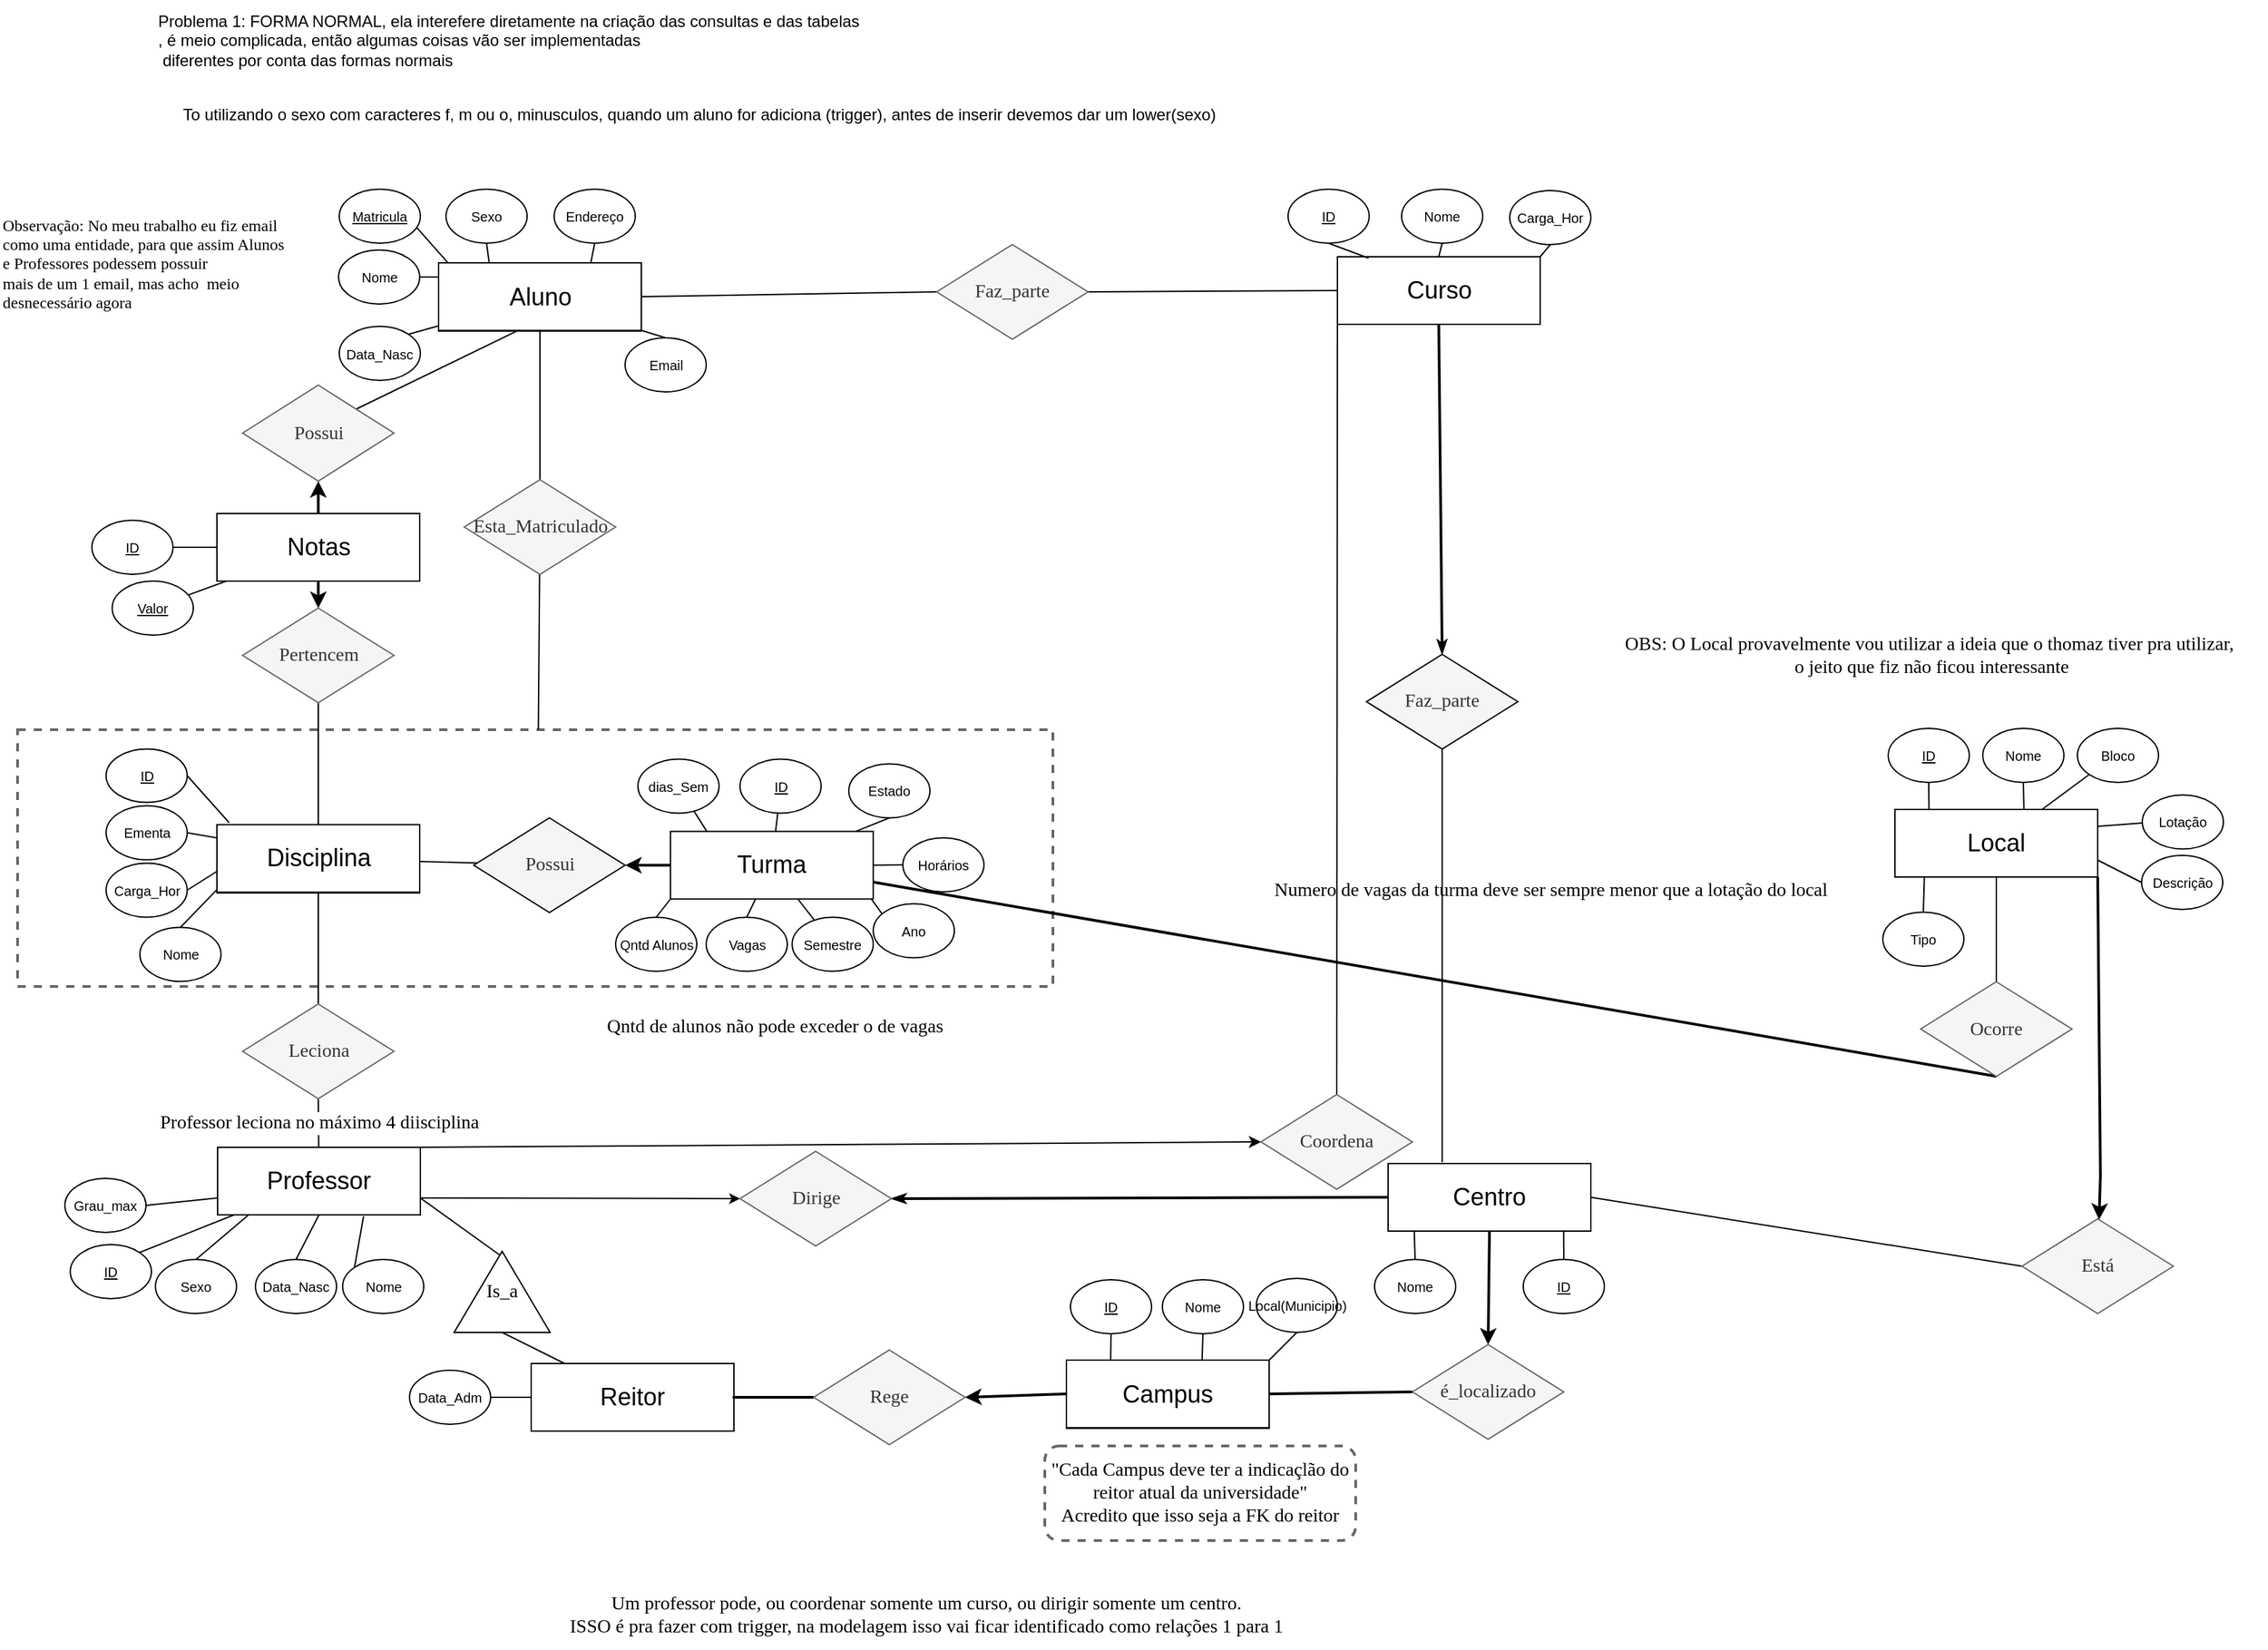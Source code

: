 <mxfile version="20.5.3" type="device"><diagram id="SuegEitDsE8lstr2aGfj" name="Page-1"><mxGraphModel dx="3362" dy="1866" grid="1" gridSize="10" guides="1" tooltips="1" connect="1" arrows="1" fold="1" page="1" pageScale="1" pageWidth="850" pageHeight="1100" math="0" shadow="0"><root><mxCell id="0"/><mxCell id="1" parent="0"/><mxCell id="6w_OX7ekl_xbt4gd-RmK-88" value="" style="rounded=0;whiteSpace=wrap;html=1;fontFamily=Tahoma;fontSize=14;fontColor=default;textOpacity=20;shadow=0;dashed=1;strokeWidth=2;strokeColor=#666666;fillColor=none;" parent="1" vertex="1"><mxGeometry x="-1680" y="420" width="766" height="190" as="geometry"/></mxCell><mxCell id="6w_OX7ekl_xbt4gd-RmK-1" value="&lt;div&gt;&lt;br&gt;&lt;/div&gt;&lt;div&gt;&lt;br&gt;&lt;/div&gt;" style="text;html=1;align=center;verticalAlign=middle;resizable=0;points=[];autosize=1;strokeColor=none;fillColor=none;" parent="1" vertex="1"><mxGeometry x="-475" y="170" width="20" height="40" as="geometry"/></mxCell><mxCell id="6w_OX7ekl_xbt4gd-RmK-2" value="&lt;div style=&quot;font-size: 18px;&quot;&gt;Aluno&lt;/div&gt;" style="rounded=0;whiteSpace=wrap;html=1;" parent="1" vertex="1"><mxGeometry x="-1368.5" y="75" width="150" height="50" as="geometry"/></mxCell><mxCell id="6w_OX7ekl_xbt4gd-RmK-3" style="edgeStyle=none;rounded=0;orthogonalLoop=1;jettySize=auto;html=1;exitX=1;exitY=0.5;exitDx=0;exitDy=0;entryX=0;entryY=0.5;entryDx=0;entryDy=0;fontSize=10;endArrow=none;endFill=0;" parent="1" source="6w_OX7ekl_xbt4gd-RmK-4" edge="1"><mxGeometry relative="1" as="geometry"><mxPoint x="-1368.5" y="85" as="targetPoint"/></mxGeometry></mxCell><mxCell id="6w_OX7ekl_xbt4gd-RmK-4" value="&lt;div style=&quot;font-size: 10px;&quot;&gt;Nome&lt;/div&gt;" style="ellipse;whiteSpace=wrap;html=1;rounded=1;glass=0;sketch=0;strokeColor=default;gradientColor=none;fontSize=10;" parent="1" vertex="1"><mxGeometry x="-1442.5" y="65" width="60" height="40" as="geometry"/></mxCell><mxCell id="6w_OX7ekl_xbt4gd-RmK-5" style="rounded=0;orthogonalLoop=1;jettySize=auto;html=1;exitX=0.945;exitY=0.692;exitDx=0;exitDy=0;entryX=0.046;entryY=-0.011;entryDx=0;entryDy=0;fontSize=10;endArrow=none;endFill=0;entryPerimeter=0;exitPerimeter=0;" parent="1" source="6w_OX7ekl_xbt4gd-RmK-6" target="6w_OX7ekl_xbt4gd-RmK-2" edge="1"><mxGeometry relative="1" as="geometry"><mxPoint x="-1368.5" y="60" as="targetPoint"/></mxGeometry></mxCell><mxCell id="6w_OX7ekl_xbt4gd-RmK-6" value="&lt;div style=&quot;font-size: 10px;&quot;&gt;&lt;u&gt;Matricula&lt;/u&gt;&lt;/div&gt;" style="ellipse;whiteSpace=wrap;html=1;rounded=1;glass=0;sketch=0;strokeColor=default;gradientColor=none;fontSize=10;" parent="1" vertex="1"><mxGeometry x="-1442" y="20" width="60" height="40" as="geometry"/></mxCell><mxCell id="6w_OX7ekl_xbt4gd-RmK-7" style="edgeStyle=none;rounded=0;orthogonalLoop=1;jettySize=auto;html=1;exitX=0.5;exitY=1;exitDx=0;exitDy=0;entryX=0.25;entryY=0;entryDx=0;entryDy=0;fontSize=10;endArrow=none;endFill=0;" parent="1" source="6w_OX7ekl_xbt4gd-RmK-8" target="6w_OX7ekl_xbt4gd-RmK-2" edge="1"><mxGeometry relative="1" as="geometry"/></mxCell><mxCell id="6w_OX7ekl_xbt4gd-RmK-8" value="&lt;div style=&quot;font-size: 10px;&quot;&gt;Sexo&lt;/div&gt;" style="ellipse;whiteSpace=wrap;html=1;rounded=1;glass=0;sketch=0;strokeColor=default;gradientColor=none;fontSize=10;" parent="1" vertex="1"><mxGeometry x="-1363" y="20" width="60" height="40" as="geometry"/></mxCell><mxCell id="6w_OX7ekl_xbt4gd-RmK-9" style="rounded=0;orthogonalLoop=1;jettySize=auto;html=1;exitX=0.5;exitY=1;exitDx=0;exitDy=0;entryX=0.75;entryY=0;entryDx=0;entryDy=0;fontSize=10;endArrow=none;endFill=0;" parent="1" source="6w_OX7ekl_xbt4gd-RmK-10" target="6w_OX7ekl_xbt4gd-RmK-2" edge="1"><mxGeometry relative="1" as="geometry"/></mxCell><mxCell id="6w_OX7ekl_xbt4gd-RmK-10" value="Endereço" style="ellipse;whiteSpace=wrap;html=1;rounded=1;glass=0;sketch=0;strokeColor=default;gradientColor=none;fontSize=10;" parent="1" vertex="1"><mxGeometry x="-1283" y="20" width="60" height="40" as="geometry"/></mxCell><mxCell id="6w_OX7ekl_xbt4gd-RmK-11" style="edgeStyle=none;rounded=0;orthogonalLoop=1;jettySize=auto;html=1;exitX=0.5;exitY=0;exitDx=0;exitDy=0;fontSize=10;endArrow=none;endFill=0;" parent="1" source="6w_OX7ekl_xbt4gd-RmK-8" target="6w_OX7ekl_xbt4gd-RmK-8" edge="1"><mxGeometry relative="1" as="geometry"/></mxCell><mxCell id="6w_OX7ekl_xbt4gd-RmK-12" style="edgeStyle=none;rounded=0;orthogonalLoop=1;jettySize=auto;html=1;exitX=1;exitY=0;exitDx=0;exitDy=0;strokeWidth=1;fontFamily=Tahoma;fontSize=14;startArrow=none;startFill=0;endArrow=none;endFill=0;startSize=5;" parent="1" source="6w_OX7ekl_xbt4gd-RmK-13" target="6w_OX7ekl_xbt4gd-RmK-2" edge="1"><mxGeometry relative="1" as="geometry"><mxPoint x="-1370.5" y="120.5" as="targetPoint"/></mxGeometry></mxCell><mxCell id="6w_OX7ekl_xbt4gd-RmK-13" value="&lt;font style=&quot;font-size: 10px;&quot;&gt;Data_Nasc&lt;/font&gt;" style="ellipse;whiteSpace=wrap;html=1;rounded=1;glass=0;sketch=0;strokeColor=default;gradientColor=none;" parent="1" vertex="1"><mxGeometry x="-1442" y="121.5" width="60" height="40" as="geometry"/></mxCell><mxCell id="6w_OX7ekl_xbt4gd-RmK-49" style="edgeStyle=none;shape=connector;rounded=0;orthogonalLoop=1;jettySize=auto;html=1;exitX=0.5;exitY=1;exitDx=0;exitDy=0;labelBackgroundColor=default;strokeColor=default;strokeWidth=1;fontFamily=Tahoma;fontSize=14;fontColor=default;startArrow=none;startFill=0;endArrow=none;endFill=0;startSize=5;" parent="1" source="6w_OX7ekl_xbt4gd-RmK-14" target="6w_OX7ekl_xbt4gd-RmK-48" edge="1"><mxGeometry relative="1" as="geometry"/></mxCell><mxCell id="6w_OX7ekl_xbt4gd-RmK-51" style="edgeStyle=none;shape=connector;rounded=0;orthogonalLoop=1;jettySize=auto;html=1;exitX=1;exitY=0.5;exitDx=0;exitDy=0;entryX=0;entryY=0.5;entryDx=0;entryDy=0;labelBackgroundColor=default;strokeColor=default;strokeWidth=1;fontFamily=Tahoma;fontSize=14;fontColor=default;startArrow=none;startFill=0;endArrow=none;endFill=0;startSize=5;" parent="1" source="6w_OX7ekl_xbt4gd-RmK-14" target="6w_OX7ekl_xbt4gd-RmK-47" edge="1"><mxGeometry relative="1" as="geometry"/></mxCell><mxCell id="6w_OX7ekl_xbt4gd-RmK-14" value="&lt;div style=&quot;font-size: 18px;&quot;&gt;Aluno&lt;/div&gt;" style="rounded=0;whiteSpace=wrap;html=1;" parent="1" vertex="1"><mxGeometry x="-1368.5" y="74.5" width="150" height="50" as="geometry"/></mxCell><mxCell id="6w_OX7ekl_xbt4gd-RmK-18" style="edgeStyle=none;shape=connector;rounded=0;orthogonalLoop=1;jettySize=auto;html=1;exitX=0.5;exitY=0;exitDx=0;exitDy=0;entryX=1;entryY=1;entryDx=0;entryDy=0;labelBackgroundColor=default;strokeColor=default;strokeWidth=1;fontFamily=Tahoma;fontSize=14;fontColor=default;startArrow=none;startFill=0;endArrow=none;endFill=0;startSize=5;" parent="1" source="6w_OX7ekl_xbt4gd-RmK-16" target="6w_OX7ekl_xbt4gd-RmK-14" edge="1"><mxGeometry relative="1" as="geometry"/></mxCell><mxCell id="6w_OX7ekl_xbt4gd-RmK-16" value="&lt;div style=&quot;font-size: 10px;&quot;&gt;Email&lt;/div&gt;" style="ellipse;whiteSpace=wrap;html=1;rounded=1;glass=0;sketch=0;strokeColor=default;gradientColor=none;fontSize=10;" parent="1" vertex="1"><mxGeometry x="-1230.5" y="130" width="60" height="40" as="geometry"/></mxCell><mxCell id="6w_OX7ekl_xbt4gd-RmK-19" value="&lt;div style=&quot;font-size: 12px;&quot;&gt;Observação: No meu trabalho eu fiz email &lt;br style=&quot;font-size: 12px;&quot;&gt;&lt;/div&gt;&lt;div style=&quot;font-size: 12px;&quot;&gt;como uma entidade, para que assim Alunos&lt;/div&gt;&lt;div style=&quot;font-size: 12px;&quot;&gt;e Professores podessem possuir &lt;br style=&quot;font-size: 12px;&quot;&gt;&lt;/div&gt;&lt;div style=&quot;font-size: 12px;&quot;&gt;mais de um 1 email, mas acho&amp;nbsp; meio &lt;br style=&quot;font-size: 12px;&quot;&gt;&lt;/div&gt;&lt;div style=&quot;font-size: 12px;&quot;&gt;desnecessário agora&lt;/div&gt;" style="text;html=1;align=left;verticalAlign=middle;resizable=0;points=[];autosize=1;strokeColor=none;fillColor=none;fontSize=12;fontFamily=Tahoma;fontColor=default;" parent="1" vertex="1"><mxGeometry x="-1693" y="30" width="260" height="90" as="geometry"/></mxCell><mxCell id="6w_OX7ekl_xbt4gd-RmK-31" style="edgeStyle=none;rounded=0;orthogonalLoop=1;jettySize=auto;html=1;exitX=0.75;exitY=0;exitDx=0;exitDy=0;entryX=0.5;entryY=1;entryDx=0;entryDy=0;strokeWidth=1;fontFamily=Tahoma;fontSize=14;startArrow=none;startFill=0;endArrow=none;endFill=0;startSize=5;" parent="1" source="6w_OX7ekl_xbt4gd-RmK-32" target="6w_OX7ekl_xbt4gd-RmK-37" edge="1"><mxGeometry relative="1" as="geometry"/></mxCell><mxCell id="6w_OX7ekl_xbt4gd-RmK-32" value="&lt;div style=&quot;font-size: 18px;&quot;&gt;Turma&lt;/div&gt;" style="rounded=0;whiteSpace=wrap;html=1;" parent="1" vertex="1"><mxGeometry x="-1196.92" y="495.25" width="150" height="50" as="geometry"/></mxCell><mxCell id="6w_OX7ekl_xbt4gd-RmK-91" value="" style="edgeStyle=none;shape=connector;rounded=0;orthogonalLoop=1;jettySize=auto;html=1;labelBackgroundColor=default;strokeColor=default;strokeWidth=1;fontFamily=Tahoma;fontSize=14;fontColor=default;startArrow=none;startFill=0;endArrow=none;endFill=0;startSize=5;" parent="1" source="6w_OX7ekl_xbt4gd-RmK-34" target="6w_OX7ekl_xbt4gd-RmK-32" edge="1"><mxGeometry relative="1" as="geometry"/></mxCell><mxCell id="6w_OX7ekl_xbt4gd-RmK-34" value="&lt;u&gt;ID&lt;/u&gt;" style="ellipse;whiteSpace=wrap;html=1;rounded=1;glass=0;sketch=0;strokeColor=default;gradientColor=none;fontSize=10;" parent="1" vertex="1"><mxGeometry x="-1145.5" y="441.75" width="60" height="40" as="geometry"/></mxCell><mxCell id="6w_OX7ekl_xbt4gd-RmK-93" value="" style="edgeStyle=none;shape=connector;rounded=0;orthogonalLoop=1;jettySize=auto;html=1;labelBackgroundColor=default;strokeColor=default;strokeWidth=1;fontFamily=Tahoma;fontSize=14;fontColor=default;startArrow=none;startFill=0;endArrow=none;endFill=0;startSize=5;" parent="1" source="6w_OX7ekl_xbt4gd-RmK-36" target="6w_OX7ekl_xbt4gd-RmK-32" edge="1"><mxGeometry relative="1" as="geometry"/></mxCell><mxCell id="6w_OX7ekl_xbt4gd-RmK-36" value="Semestre" style="ellipse;whiteSpace=wrap;html=1;rounded=1;glass=0;sketch=0;strokeColor=default;gradientColor=none;fontSize=10;" parent="1" vertex="1"><mxGeometry x="-1106.92" y="558.75" width="60" height="40" as="geometry"/></mxCell><mxCell id="6w_OX7ekl_xbt4gd-RmK-37" value="Ano" style="ellipse;whiteSpace=wrap;html=1;rounded=1;glass=0;sketch=0;strokeColor=default;gradientColor=none;fontSize=10;" parent="1" vertex="1"><mxGeometry x="-1046.92" y="548.75" width="60" height="40" as="geometry"/></mxCell><mxCell id="6w_OX7ekl_xbt4gd-RmK-38" style="edgeStyle=none;rounded=0;orthogonalLoop=1;jettySize=auto;html=1;exitX=0.5;exitY=1;exitDx=0;exitDy=0;strokeWidth=1;fontFamily=Tahoma;fontSize=14;startArrow=none;startFill=0;endArrow=none;endFill=0;startSize=5;" parent="1" source="6w_OX7ekl_xbt4gd-RmK-39" target="6w_OX7ekl_xbt4gd-RmK-32" edge="1"><mxGeometry relative="1" as="geometry"/></mxCell><mxCell id="6w_OX7ekl_xbt4gd-RmK-39" value="Estado" style="ellipse;whiteSpace=wrap;html=1;rounded=1;glass=0;sketch=0;strokeColor=default;gradientColor=none;fontSize=10;" parent="1" vertex="1"><mxGeometry x="-1065" y="445.25" width="60" height="40" as="geometry"/></mxCell><mxCell id="6w_OX7ekl_xbt4gd-RmK-57" style="edgeStyle=none;shape=connector;rounded=0;orthogonalLoop=1;jettySize=auto;html=1;exitX=0;exitY=0.5;exitDx=0;exitDy=0;entryX=1;entryY=0.5;entryDx=0;entryDy=0;labelBackgroundColor=default;strokeColor=default;strokeWidth=1;fontFamily=Tahoma;fontSize=14;fontColor=default;startArrow=none;startFill=0;endArrow=none;endFill=0;startSize=5;" parent="1" source="6w_OX7ekl_xbt4gd-RmK-41" target="6w_OX7ekl_xbt4gd-RmK-32" edge="1"><mxGeometry relative="1" as="geometry"/></mxCell><mxCell id="6w_OX7ekl_xbt4gd-RmK-41" value="Horários" style="ellipse;whiteSpace=wrap;html=1;rounded=1;glass=0;sketch=0;strokeColor=default;gradientColor=none;fontSize=10;" parent="1" vertex="1"><mxGeometry x="-1025" y="500" width="60" height="40" as="geometry"/></mxCell><mxCell id="6w_OX7ekl_xbt4gd-RmK-95" value="" style="edgeStyle=none;shape=connector;rounded=0;orthogonalLoop=1;jettySize=auto;html=1;labelBackgroundColor=default;strokeColor=default;strokeWidth=1;fontFamily=Tahoma;fontSize=14;fontColor=default;startArrow=none;startFill=0;endArrow=none;endFill=0;startSize=5;entryX=0.179;entryY=-0.001;entryDx=0;entryDy=0;entryPerimeter=0;" parent="1" source="6w_OX7ekl_xbt4gd-RmK-44" target="6w_OX7ekl_xbt4gd-RmK-32" edge="1"><mxGeometry relative="1" as="geometry"/></mxCell><mxCell id="6w_OX7ekl_xbt4gd-RmK-44" value="dias_Sem" style="ellipse;whiteSpace=wrap;html=1;rounded=1;glass=0;sketch=0;strokeColor=default;gradientColor=none;fontSize=10;" parent="1" vertex="1"><mxGeometry x="-1221" y="441.75" width="60" height="40" as="geometry"/></mxCell><mxCell id="6w_OX7ekl_xbt4gd-RmK-46" style="edgeStyle=none;rounded=0;orthogonalLoop=1;jettySize=auto;html=1;entryX=0;entryY=0.5;entryDx=0;entryDy=0;strokeWidth=2;startArrow=blockThin;startFill=1;endArrow=none;endFill=0;" parent="1" edge="1"><mxGeometry relative="1" as="geometry"><mxPoint x="-978.92" y="595.75" as="sourcePoint"/><mxPoint x="-978.92" y="595.75" as="targetPoint"/></mxGeometry></mxCell><mxCell id="6w_OX7ekl_xbt4gd-RmK-65" style="edgeStyle=none;shape=connector;rounded=0;orthogonalLoop=1;jettySize=auto;html=1;exitX=1;exitY=0.5;exitDx=0;exitDy=0;entryX=0;entryY=0.5;entryDx=0;entryDy=0;labelBackgroundColor=default;strokeColor=default;strokeWidth=1;fontFamily=Tahoma;fontSize=14;fontColor=default;startArrow=none;startFill=0;endArrow=none;endFill=0;startSize=5;" parent="1" source="6w_OX7ekl_xbt4gd-RmK-47" target="6w_OX7ekl_xbt4gd-RmK-58" edge="1"><mxGeometry relative="1" as="geometry"/></mxCell><mxCell id="6w_OX7ekl_xbt4gd-RmK-47" value="&lt;font face=&quot;Tahoma&quot;&gt;&lt;span style=&quot;font-size: 14px;&quot;&gt;Faz_parte&lt;br&gt;&lt;/span&gt;&lt;/font&gt;" style="rhombus;whiteSpace=wrap;html=1;rounded=0;glass=0;sketch=0;strokeColor=#666666;fontSize=10;fillColor=#f5f5f5;fontColor=#333333;" parent="1" vertex="1"><mxGeometry x="-1000" y="61" width="112" height="70" as="geometry"/></mxCell><mxCell id="6w_OX7ekl_xbt4gd-RmK-89" value="" style="edgeStyle=none;shape=connector;rounded=0;orthogonalLoop=1;jettySize=auto;html=1;labelBackgroundColor=default;strokeColor=default;strokeWidth=1;fontFamily=Tahoma;fontSize=14;fontColor=default;startArrow=none;startFill=0;endArrow=none;endFill=0;startSize=5;entryX=0.503;entryY=0;entryDx=0;entryDy=0;entryPerimeter=0;" parent="1" source="6w_OX7ekl_xbt4gd-RmK-48" target="6w_OX7ekl_xbt4gd-RmK-88" edge="1"><mxGeometry relative="1" as="geometry"><mxPoint x="-1293" y="420" as="targetPoint"/></mxGeometry></mxCell><mxCell id="6w_OX7ekl_xbt4gd-RmK-48" value="&lt;font face=&quot;Tahoma&quot;&gt;&lt;span style=&quot;font-size: 14px;&quot;&gt;Esta_Matriculado&lt;/span&gt;&lt;/font&gt;" style="rhombus;whiteSpace=wrap;html=1;rounded=0;glass=0;sketch=0;strokeColor=#666666;fontSize=10;fillColor=#f5f5f5;fontColor=#333333;" parent="1" vertex="1"><mxGeometry x="-1349.5" y="235" width="112" height="70" as="geometry"/></mxCell><mxCell id="6w_OX7ekl_xbt4gd-RmK-58" value="&lt;div style=&quot;font-size: 18px;&quot;&gt;Curso&lt;/div&gt;" style="rounded=0;whiteSpace=wrap;html=1;" parent="1" vertex="1"><mxGeometry x="-703.5" y="70" width="150" height="50" as="geometry"/></mxCell><mxCell id="6w_OX7ekl_xbt4gd-RmK-59" style="edgeStyle=none;rounded=0;orthogonalLoop=1;jettySize=auto;html=1;exitX=0.5;exitY=1;exitDx=0;exitDy=0;fontFamily=Tahoma;fontSize=14;endArrow=none;endFill=0;startSize=5;" parent="1" source="6w_OX7ekl_xbt4gd-RmK-60" edge="1"><mxGeometry relative="1" as="geometry"><mxPoint x="-680.5" y="71" as="targetPoint"/></mxGeometry></mxCell><mxCell id="6w_OX7ekl_xbt4gd-RmK-60" value="&lt;u&gt;ID&lt;/u&gt;" style="ellipse;whiteSpace=wrap;html=1;rounded=1;glass=0;sketch=0;strokeColor=default;gradientColor=none;fontSize=10;" parent="1" vertex="1"><mxGeometry x="-740" y="20" width="60" height="40" as="geometry"/></mxCell><mxCell id="6w_OX7ekl_xbt4gd-RmK-61" style="edgeStyle=none;rounded=0;orthogonalLoop=1;jettySize=auto;html=1;exitX=0.5;exitY=1;exitDx=0;exitDy=0;fontFamily=Tahoma;fontSize=14;endArrow=none;endFill=0;startSize=5;entryX=0.5;entryY=0;entryDx=0;entryDy=0;" parent="1" source="6w_OX7ekl_xbt4gd-RmK-62" target="6w_OX7ekl_xbt4gd-RmK-58" edge="1"><mxGeometry relative="1" as="geometry"><mxPoint x="-615.5" y="69" as="targetPoint"/></mxGeometry></mxCell><mxCell id="6w_OX7ekl_xbt4gd-RmK-62" value="Nome" style="ellipse;whiteSpace=wrap;html=1;rounded=1;glass=0;sketch=0;strokeColor=default;gradientColor=none;fontSize=10;" parent="1" vertex="1"><mxGeometry x="-656" y="20" width="60" height="40" as="geometry"/></mxCell><mxCell id="6w_OX7ekl_xbt4gd-RmK-63" style="edgeStyle=none;rounded=0;orthogonalLoop=1;jettySize=auto;html=1;exitX=0.5;exitY=1;exitDx=0;exitDy=0;entryX=1;entryY=0;entryDx=0;entryDy=0;fontFamily=Tahoma;fontSize=14;endArrow=none;endFill=0;startSize=5;" parent="1" source="6w_OX7ekl_xbt4gd-RmK-64" target="6w_OX7ekl_xbt4gd-RmK-58" edge="1"><mxGeometry relative="1" as="geometry"/></mxCell><mxCell id="6w_OX7ekl_xbt4gd-RmK-64" value="Carga_Hor" style="ellipse;whiteSpace=wrap;html=1;rounded=1;glass=0;sketch=0;strokeColor=default;gradientColor=none;fontSize=10;" parent="1" vertex="1"><mxGeometry x="-576" y="21" width="60" height="40" as="geometry"/></mxCell><mxCell id="6w_OX7ekl_xbt4gd-RmK-77" value="&lt;div style=&quot;font-size: 18px;&quot;&gt;Disciplina&lt;/div&gt;" style="rounded=0;whiteSpace=wrap;html=1;" parent="1" vertex="1"><mxGeometry x="-1532.5" y="490.75" width="150" height="50" as="geometry"/></mxCell><mxCell id="6w_OX7ekl_xbt4gd-RmK-78" style="edgeStyle=none;rounded=0;orthogonalLoop=1;jettySize=auto;html=1;exitX=1;exitY=0.5;exitDx=0;exitDy=0;strokeWidth=1;fontFamily=Tahoma;fontSize=14;startArrow=none;startFill=0;endArrow=none;endFill=0;startSize=5;" parent="1" source="6w_OX7ekl_xbt4gd-RmK-79" edge="1"><mxGeometry relative="1" as="geometry"><mxPoint x="-1523.5" y="488.75" as="targetPoint"/></mxGeometry></mxCell><mxCell id="6w_OX7ekl_xbt4gd-RmK-79" value="&lt;u&gt;ID&lt;/u&gt;" style="ellipse;whiteSpace=wrap;html=1;rounded=1;glass=0;sketch=0;strokeColor=default;gradientColor=none;fontSize=10;" parent="1" vertex="1"><mxGeometry x="-1614.5" y="434.25" width="60" height="39.5" as="geometry"/></mxCell><mxCell id="6w_OX7ekl_xbt4gd-RmK-80" style="edgeStyle=none;rounded=0;orthogonalLoop=1;jettySize=auto;html=1;exitX=0.5;exitY=0;exitDx=0;exitDy=0;entryX=0.122;entryY=1.004;entryDx=0;entryDy=0;entryPerimeter=0;strokeWidth=1;fontFamily=Tahoma;fontSize=14;startArrow=none;startFill=0;endArrow=none;endFill=0;startSize=5;" parent="1" source="6w_OX7ekl_xbt4gd-RmK-81" edge="1"><mxGeometry relative="1" as="geometry"><mxPoint x="-1514.2" y="519.45" as="targetPoint"/></mxGeometry></mxCell><mxCell id="6w_OX7ekl_xbt4gd-RmK-81" value="&lt;div&gt;Nome&lt;/div&gt;" style="ellipse;whiteSpace=wrap;html=1;rounded=1;glass=0;sketch=0;strokeColor=default;gradientColor=none;fontSize=10;" parent="1" vertex="1"><mxGeometry x="-1589.5" y="566.25" width="60" height="40" as="geometry"/></mxCell><mxCell id="6w_OX7ekl_xbt4gd-RmK-82" style="edgeStyle=none;rounded=0;orthogonalLoop=1;jettySize=auto;html=1;exitX=1;exitY=0.5;exitDx=0;exitDy=0;entryX=0;entryY=0.5;entryDx=0;entryDy=0;strokeWidth=1;fontFamily=Tahoma;fontSize=14;startArrow=none;startFill=0;endArrow=none;endFill=0;startSize=5;" parent="1" source="6w_OX7ekl_xbt4gd-RmK-83" edge="1"><mxGeometry relative="1" as="geometry"><mxPoint x="-1532.5" y="494.25" as="targetPoint"/><Array as="points"><mxPoint x="-1528.5" y="500.75"/></Array></mxGeometry></mxCell><mxCell id="6w_OX7ekl_xbt4gd-RmK-83" value="&lt;div&gt;Ementa&lt;br&gt;&lt;/div&gt;" style="ellipse;whiteSpace=wrap;html=1;rounded=1;glass=0;sketch=0;strokeColor=default;gradientColor=none;fontSize=10;" parent="1" vertex="1"><mxGeometry x="-1614.5" y="476.25" width="60" height="40" as="geometry"/></mxCell><mxCell id="6w_OX7ekl_xbt4gd-RmK-84" style="edgeStyle=none;rounded=0;orthogonalLoop=1;jettySize=auto;html=1;exitX=1;exitY=0.5;exitDx=0;exitDy=0;strokeWidth=1;fontFamily=Tahoma;fontSize=14;startArrow=none;startFill=0;endArrow=none;endFill=0;startSize=5;" parent="1" source="6w_OX7ekl_xbt4gd-RmK-85" edge="1"><mxGeometry relative="1" as="geometry"><mxPoint x="-1524.5" y="519.75" as="targetPoint"/></mxGeometry></mxCell><mxCell id="6w_OX7ekl_xbt4gd-RmK-85" value="Carga_Hor" style="ellipse;whiteSpace=wrap;html=1;rounded=1;glass=0;sketch=0;strokeColor=default;gradientColor=none;fontSize=10;" parent="1" vertex="1"><mxGeometry x="-1614.5" y="518.75" width="60" height="40" as="geometry"/></mxCell><mxCell id="6w_OX7ekl_xbt4gd-RmK-104" style="edgeStyle=none;shape=connector;rounded=0;orthogonalLoop=1;jettySize=auto;html=1;entryX=0.5;entryY=1;entryDx=0;entryDy=0;labelBackgroundColor=default;strokeColor=default;strokeWidth=2;fontFamily=Tahoma;fontSize=14;fontColor=default;startArrow=classic;startFill=1;endArrow=none;endFill=0;exitX=0.5;exitY=0;exitDx=0;exitDy=0;" parent="1" source="6w_OX7ekl_xbt4gd-RmK-109" target="6w_OX7ekl_xbt4gd-RmK-103" edge="1"><mxGeometry relative="1" as="geometry"><mxPoint x="-1457" y="319" as="sourcePoint"/></mxGeometry></mxCell><mxCell id="6w_OX7ekl_xbt4gd-RmK-87" value="&lt;div style=&quot;font-size: 18px;&quot;&gt;Disciplina&lt;/div&gt;" style="rounded=0;whiteSpace=wrap;html=1;" parent="1" vertex="1"><mxGeometry x="-1532.5" y="490.25" width="150" height="50" as="geometry"/></mxCell><mxCell id="6w_OX7ekl_xbt4gd-RmK-97" value="" style="edgeStyle=none;shape=connector;rounded=0;orthogonalLoop=1;jettySize=auto;html=1;labelBackgroundColor=default;strokeColor=default;strokeWidth=1;fontFamily=Tahoma;fontSize=14;fontColor=default;startArrow=none;startFill=0;endArrow=none;endFill=0;startSize=5;" parent="1" source="6w_OX7ekl_xbt4gd-RmK-90" target="6w_OX7ekl_xbt4gd-RmK-87" edge="1"><mxGeometry relative="1" as="geometry"/></mxCell><mxCell id="6w_OX7ekl_xbt4gd-RmK-99" style="edgeStyle=none;rounded=0;orthogonalLoop=1;jettySize=auto;html=1;entryX=0;entryY=0.5;entryDx=0;entryDy=0;labelBackgroundColor=default;strokeColor=default;strokeWidth=2;fontFamily=Tahoma;fontSize=14;fontColor=default;startArrow=classic;startFill=1;endArrow=none;endFill=0;" parent="1" source="6w_OX7ekl_xbt4gd-RmK-90" target="6w_OX7ekl_xbt4gd-RmK-32" edge="1"><mxGeometry relative="1" as="geometry"/></mxCell><mxCell id="6w_OX7ekl_xbt4gd-RmK-90" value="&lt;div&gt;&lt;font style=&quot;font-size: 14px;&quot; face=&quot;Tahoma&quot;&gt;Possui&lt;/font&gt;&lt;/div&gt;" style="rhombus;whiteSpace=wrap;html=1;rounded=0;glass=0;sketch=0;strokeColor=#000000;fontSize=10;fillColor=#f5f5f5;fontColor=#333333;strokeWidth=1;" parent="1" vertex="1"><mxGeometry x="-1342.5" y="485.25" width="112" height="70" as="geometry"/></mxCell><mxCell id="6w_OX7ekl_xbt4gd-RmK-103" value="&lt;div style=&quot;font-size: 18px;&quot;&gt;Notas&lt;br&gt;&lt;/div&gt;" style="rounded=0;whiteSpace=wrap;html=1;" parent="1" vertex="1"><mxGeometry x="-1532.5" y="260" width="150" height="50" as="geometry"/></mxCell><mxCell id="6w_OX7ekl_xbt4gd-RmK-107" style="edgeStyle=none;shape=connector;rounded=0;orthogonalLoop=1;jettySize=auto;html=1;exitX=0.5;exitY=1;exitDx=0;exitDy=0;entryX=0.5;entryY=0;entryDx=0;entryDy=0;labelBackgroundColor=default;strokeColor=default;strokeWidth=2;fontFamily=Tahoma;fontSize=14;fontColor=default;startArrow=classic;startFill=1;endArrow=none;endFill=0;" parent="1" source="6w_OX7ekl_xbt4gd-RmK-105" target="6w_OX7ekl_xbt4gd-RmK-103" edge="1"><mxGeometry relative="1" as="geometry"/></mxCell><mxCell id="6w_OX7ekl_xbt4gd-RmK-108" style="edgeStyle=none;shape=connector;rounded=0;orthogonalLoop=1;jettySize=auto;html=1;exitX=1;exitY=0;exitDx=0;exitDy=0;entryX=0.398;entryY=0.992;entryDx=0;entryDy=0;entryPerimeter=0;labelBackgroundColor=default;strokeColor=default;strokeWidth=1;fontFamily=Tahoma;fontSize=14;fontColor=default;startArrow=none;startFill=0;endArrow=none;endFill=0;" parent="1" source="6w_OX7ekl_xbt4gd-RmK-105" target="6w_OX7ekl_xbt4gd-RmK-14" edge="1"><mxGeometry relative="1" as="geometry"/></mxCell><mxCell id="6w_OX7ekl_xbt4gd-RmK-105" value="&lt;font face=&quot;Tahoma&quot;&gt;&lt;span style=&quot;font-size: 14px;&quot;&gt;Possui&lt;br&gt;&lt;/span&gt;&lt;/font&gt;" style="rhombus;whiteSpace=wrap;html=1;rounded=0;glass=0;sketch=0;strokeColor=#666666;fontSize=10;fillColor=#f5f5f5;fontColor=#333333;" parent="1" vertex="1"><mxGeometry x="-1513.5" y="165" width="112" height="71" as="geometry"/></mxCell><mxCell id="6w_OX7ekl_xbt4gd-RmK-111" value="" style="edgeStyle=none;shape=connector;rounded=0;orthogonalLoop=1;jettySize=auto;html=1;labelBackgroundColor=default;strokeColor=default;strokeWidth=1;fontFamily=Tahoma;fontSize=14;fontColor=default;startArrow=none;startFill=0;endArrow=none;endFill=0;" parent="1" source="6w_OX7ekl_xbt4gd-RmK-109" target="6w_OX7ekl_xbt4gd-RmK-87" edge="1"><mxGeometry relative="1" as="geometry"/></mxCell><mxCell id="6w_OX7ekl_xbt4gd-RmK-109" value="&lt;font face=&quot;Tahoma&quot;&gt;&lt;span style=&quot;font-size: 14px;&quot;&gt;Pertencem&lt;/span&gt;&lt;/font&gt;" style="rhombus;whiteSpace=wrap;html=1;rounded=0;glass=0;sketch=0;strokeColor=#666666;fontSize=10;fillColor=#f5f5f5;fontColor=#333333;" parent="1" vertex="1"><mxGeometry x="-1513.5" y="330" width="112" height="70" as="geometry"/></mxCell><mxCell id="6w_OX7ekl_xbt4gd-RmK-113" style="edgeStyle=none;shape=connector;rounded=0;orthogonalLoop=1;jettySize=auto;html=1;exitX=1;exitY=0.5;exitDx=0;exitDy=0;entryX=0;entryY=0.5;entryDx=0;entryDy=0;labelBackgroundColor=default;strokeColor=default;strokeWidth=1;fontFamily=Tahoma;fontSize=14;fontColor=default;startArrow=none;startFill=0;endArrow=none;endFill=0;" parent="1" source="6w_OX7ekl_xbt4gd-RmK-112" target="6w_OX7ekl_xbt4gd-RmK-103" edge="1"><mxGeometry relative="1" as="geometry"/></mxCell><mxCell id="6w_OX7ekl_xbt4gd-RmK-112" value="ID" style="ellipse;whiteSpace=wrap;html=1;rounded=1;glass=0;sketch=0;strokeColor=default;gradientColor=none;fontSize=10;fontStyle=4" parent="1" vertex="1"><mxGeometry x="-1625" y="265" width="60" height="40" as="geometry"/></mxCell><mxCell id="6w_OX7ekl_xbt4gd-RmK-116" style="edgeStyle=none;shape=connector;rounded=0;orthogonalLoop=1;jettySize=auto;html=1;labelBackgroundColor=default;strokeColor=default;strokeWidth=1;fontFamily=Tahoma;fontSize=14;fontColor=default;startArrow=none;startFill=0;endArrow=none;endFill=0;" parent="1" source="6w_OX7ekl_xbt4gd-RmK-114" target="6w_OX7ekl_xbt4gd-RmK-103" edge="1"><mxGeometry relative="1" as="geometry"/></mxCell><mxCell id="6w_OX7ekl_xbt4gd-RmK-114" value="&lt;u&gt;Valor&lt;/u&gt;" style="ellipse;whiteSpace=wrap;html=1;rounded=1;glass=0;sketch=0;strokeColor=default;gradientColor=none;fontSize=10;fontStyle=4" parent="1" vertex="1"><mxGeometry x="-1610" y="310" width="60" height="40" as="geometry"/></mxCell><mxCell id="6w_OX7ekl_xbt4gd-RmK-135" style="edgeStyle=none;rounded=0;orthogonalLoop=1;jettySize=auto;html=1;entryX=0;entryY=0;entryDx=0;entryDy=0;strokeWidth=1;fontFamily=Tahoma;fontSize=14;startArrow=none;startFill=0;endArrow=none;endFill=0;startSize=5;" parent="1" target="6w_OX7ekl_xbt4gd-RmK-139" edge="1"><mxGeometry relative="1" as="geometry"><mxPoint x="-1424" y="780" as="sourcePoint"/></mxGeometry></mxCell><mxCell id="6w_OX7ekl_xbt4gd-RmK-136" style="edgeStyle=none;rounded=0;orthogonalLoop=1;jettySize=auto;html=1;exitX=1;exitY=0.75;exitDx=0;exitDy=0;strokeWidth=1;fontFamily=Tahoma;fontSize=14;startArrow=none;startFill=0;endArrow=none;endFill=0;startSize=5;entryX=0.892;entryY=0.549;entryDx=0;entryDy=0;entryPerimeter=0;" parent="1" source="6w_OX7ekl_xbt4gd-RmK-138" target="6w_OX7ekl_xbt4gd-RmK-162" edge="1"><mxGeometry relative="1" as="geometry"><mxPoint x="-1232" y="786.5" as="targetPoint"/></mxGeometry></mxCell><mxCell id="6w_OX7ekl_xbt4gd-RmK-137" style="edgeStyle=none;rounded=0;orthogonalLoop=1;jettySize=auto;html=1;strokeWidth=1;endArrow=classic;endFill=1;entryX=0;entryY=0.5;entryDx=0;entryDy=0;exitX=1;exitY=0;exitDx=0;exitDy=0;" parent="1" source="6w_OX7ekl_xbt4gd-RmK-138" target="6w_OX7ekl_xbt4gd-RmK-169" edge="1"><mxGeometry relative="1" as="geometry"><mxPoint x="-772" y="491" as="targetPoint"/><mxPoint x="-1383" y="775" as="sourcePoint"/></mxGeometry></mxCell><mxCell id="6w_OX7ekl_xbt4gd-RmK-177" value="Professor leciona no máximo 4 diisciplina" style="edgeStyle=none;shape=connector;rounded=0;orthogonalLoop=1;jettySize=auto;html=1;labelBackgroundColor=default;strokeColor=default;strokeWidth=1;fontFamily=Tahoma;fontSize=14;fontColor=default;startArrow=none;startFill=0;endArrow=none;endFill=0;entryX=0.5;entryY=1;entryDx=0;entryDy=0;" parent="1" source="6w_OX7ekl_xbt4gd-RmK-138" target="6w_OX7ekl_xbt4gd-RmK-178" edge="1"><mxGeometry relative="1" as="geometry"/></mxCell><mxCell id="6w_OX7ekl_xbt4gd-RmK-138" value="&lt;div style=&quot;font-size: 18px;&quot;&gt;Professor&lt;/div&gt;" style="rounded=0;whiteSpace=wrap;html=1;" parent="1" vertex="1"><mxGeometry x="-1532" y="729" width="150" height="50" as="geometry"/></mxCell><mxCell id="6w_OX7ekl_xbt4gd-RmK-139" value="&lt;div&gt;Nome&lt;/div&gt;" style="ellipse;whiteSpace=wrap;html=1;rounded=1;glass=0;sketch=0;strokeColor=default;gradientColor=none;fontSize=10;" parent="1" vertex="1"><mxGeometry x="-1439.5" y="812" width="60" height="40" as="geometry"/></mxCell><mxCell id="6w_OX7ekl_xbt4gd-RmK-140" style="edgeStyle=none;rounded=0;orthogonalLoop=1;jettySize=auto;html=1;exitX=1;exitY=0.5;exitDx=0;exitDy=0;entryX=0;entryY=0.75;entryDx=0;entryDy=0;strokeWidth=1;fontFamily=Tahoma;fontSize=14;startArrow=none;startFill=0;endArrow=none;endFill=0;startSize=5;" parent="1" source="6w_OX7ekl_xbt4gd-RmK-141" target="6w_OX7ekl_xbt4gd-RmK-138" edge="1"><mxGeometry relative="1" as="geometry"/></mxCell><mxCell id="6w_OX7ekl_xbt4gd-RmK-141" value="Grau_max" style="ellipse;whiteSpace=wrap;html=1;rounded=1;glass=0;sketch=0;strokeColor=default;gradientColor=none;fontSize=10;" parent="1" vertex="1"><mxGeometry x="-1645" y="752" width="60" height="40" as="geometry"/></mxCell><mxCell id="6w_OX7ekl_xbt4gd-RmK-142" style="edgeStyle=none;rounded=0;orthogonalLoop=1;jettySize=auto;html=1;exitX=0.5;exitY=0;exitDx=0;exitDy=0;entryX=0.153;entryY=1;entryDx=0;entryDy=0;entryPerimeter=0;strokeWidth=1;fontFamily=Tahoma;fontSize=14;endArrow=none;endFill=0;startSize=5;" parent="1" source="6w_OX7ekl_xbt4gd-RmK-143" target="6w_OX7ekl_xbt4gd-RmK-138" edge="1"><mxGeometry relative="1" as="geometry"/></mxCell><mxCell id="6w_OX7ekl_xbt4gd-RmK-143" value="&lt;div style=&quot;font-size: 10px;&quot;&gt;Sexo&lt;/div&gt;" style="ellipse;whiteSpace=wrap;html=1;rounded=1;glass=0;sketch=0;strokeColor=default;gradientColor=none;fontSize=10;" parent="1" vertex="1"><mxGeometry x="-1578" y="812" width="60" height="40" as="geometry"/></mxCell><mxCell id="6w_OX7ekl_xbt4gd-RmK-144" style="edgeStyle=none;rounded=0;orthogonalLoop=1;jettySize=auto;html=1;exitX=0.5;exitY=0;exitDx=0;exitDy=0;entryX=0.5;entryY=1;entryDx=0;entryDy=0;fontFamily=Tahoma;fontSize=14;endArrow=none;endFill=0;startSize=5;" parent="1" source="6w_OX7ekl_xbt4gd-RmK-145" target="6w_OX7ekl_xbt4gd-RmK-138" edge="1"><mxGeometry relative="1" as="geometry"/></mxCell><mxCell id="6w_OX7ekl_xbt4gd-RmK-145" value="&lt;font style=&quot;font-size: 10px;&quot;&gt;Data_Nasc&lt;/font&gt;" style="ellipse;whiteSpace=wrap;html=1;rounded=1;glass=0;sketch=0;strokeColor=default;gradientColor=none;" parent="1" vertex="1"><mxGeometry x="-1504" y="812" width="60" height="40" as="geometry"/></mxCell><mxCell id="6w_OX7ekl_xbt4gd-RmK-207" style="edgeStyle=none;shape=connector;rounded=0;orthogonalLoop=1;jettySize=auto;html=1;exitX=1;exitY=0.5;exitDx=0;exitDy=0;entryX=0;entryY=0.5;entryDx=0;entryDy=0;labelBackgroundColor=default;strokeColor=default;strokeWidth=1;fontFamily=Tahoma;fontSize=14;fontColor=default;startArrow=none;startFill=0;endArrow=none;endFill=0;" parent="1" source="6w_OX7ekl_xbt4gd-RmK-146" target="6w_OX7ekl_xbt4gd-RmK-204" edge="1"><mxGeometry relative="1" as="geometry"/></mxCell><mxCell id="6w_OX7ekl_xbt4gd-RmK-146" value="&lt;div style=&quot;font-size: 18px;&quot;&gt;Centro&lt;br&gt;&lt;/div&gt;" style="rounded=0;whiteSpace=wrap;html=1;" parent="1" vertex="1"><mxGeometry x="-666" y="741" width="150" height="50" as="geometry"/></mxCell><mxCell id="6w_OX7ekl_xbt4gd-RmK-147" style="edgeStyle=none;rounded=0;orthogonalLoop=1;jettySize=auto;html=1;exitX=0.5;exitY=0;exitDx=0;exitDy=0;entryX=0.866;entryY=0.991;entryDx=0;entryDy=0;entryPerimeter=0;strokeWidth=1;startArrow=none;startFill=0;endArrow=none;endFill=0;" parent="1" source="6w_OX7ekl_xbt4gd-RmK-148" target="6w_OX7ekl_xbt4gd-RmK-146" edge="1"><mxGeometry relative="1" as="geometry"/></mxCell><mxCell id="6w_OX7ekl_xbt4gd-RmK-148" value="&lt;u&gt;ID&lt;/u&gt;" style="ellipse;whiteSpace=wrap;html=1;rounded=1;glass=0;sketch=0;strokeColor=default;gradientColor=none;fontSize=10;" parent="1" vertex="1"><mxGeometry x="-566" y="812" width="60" height="40" as="geometry"/></mxCell><mxCell id="6w_OX7ekl_xbt4gd-RmK-149" style="edgeStyle=none;rounded=0;orthogonalLoop=1;jettySize=auto;html=1;exitX=0.5;exitY=0;exitDx=0;exitDy=0;entryX=0.129;entryY=1.006;entryDx=0;entryDy=0;entryPerimeter=0;strokeWidth=1;startArrow=none;startFill=0;endArrow=none;endFill=0;" parent="1" source="6w_OX7ekl_xbt4gd-RmK-150" target="6w_OX7ekl_xbt4gd-RmK-146" edge="1"><mxGeometry relative="1" as="geometry"/></mxCell><mxCell id="6w_OX7ekl_xbt4gd-RmK-150" value="&lt;div&gt;Nome&lt;/div&gt;" style="ellipse;whiteSpace=wrap;html=1;rounded=1;glass=0;sketch=0;strokeColor=default;gradientColor=none;fontSize=10;" parent="1" vertex="1"><mxGeometry x="-676" y="812" width="60" height="40" as="geometry"/></mxCell><mxCell id="6w_OX7ekl_xbt4gd-RmK-151" style="edgeStyle=none;rounded=0;orthogonalLoop=1;jettySize=auto;html=1;exitX=1;exitY=0.5;exitDx=0;exitDy=0;strokeWidth=2;fontFamily=Tahoma;fontSize=14;endArrow=none;endFill=0;startSize=5;entryX=0;entryY=0.5;entryDx=0;entryDy=0;startArrow=classicThin;startFill=1;" parent="1" source="6w_OX7ekl_xbt4gd-RmK-153" target="6w_OX7ekl_xbt4gd-RmK-146" edge="1"><mxGeometry relative="1" as="geometry"><mxPoint x="-1030" y="733.5" as="targetPoint"/></mxGeometry></mxCell><mxCell id="6w_OX7ekl_xbt4gd-RmK-152" style="edgeStyle=none;rounded=0;orthogonalLoop=1;jettySize=auto;html=1;exitX=0;exitY=0.5;exitDx=0;exitDy=0;entryX=1;entryY=0.75;entryDx=0;entryDy=0;strokeWidth=1;fontFamily=Tahoma;fontSize=14;startArrow=classic;startFill=1;endArrow=none;endFill=0;startSize=5;" parent="1" source="6w_OX7ekl_xbt4gd-RmK-153" target="6w_OX7ekl_xbt4gd-RmK-138" edge="1"><mxGeometry relative="1" as="geometry"/></mxCell><mxCell id="6w_OX7ekl_xbt4gd-RmK-153" value="&lt;div&gt;&lt;font style=&quot;font-size: 14px;&quot; face=&quot;Tahoma&quot;&gt;Dirige&lt;/font&gt;&lt;/div&gt;" style="rhombus;whiteSpace=wrap;html=1;rounded=0;glass=0;sketch=0;strokeColor=#666666;fontSize=10;fillColor=#f5f5f5;fontColor=#333333;" parent="1" vertex="1"><mxGeometry x="-1145.5" y="732" width="112" height="70" as="geometry"/></mxCell><mxCell id="6w_OX7ekl_xbt4gd-RmK-154" style="edgeStyle=none;rounded=0;orthogonalLoop=1;jettySize=auto;html=1;exitX=0;exitY=0.5;exitDx=0;exitDy=0;endArrow=classic;endFill=1;entryX=1;entryY=0.5;entryDx=0;entryDy=0;strokeWidth=2;" parent="1" source="6w_OX7ekl_xbt4gd-RmK-171" target="6w_OX7ekl_xbt4gd-RmK-168" edge="1"><mxGeometry relative="1" as="geometry"><mxPoint x="-1152" y="451" as="targetPoint"/></mxGeometry></mxCell><mxCell id="6w_OX7ekl_xbt4gd-RmK-155" value="&lt;div style=&quot;font-size: 18px;&quot;&gt;Campus&lt;/div&gt;" style="rounded=0;whiteSpace=wrap;html=1;" parent="1" vertex="1"><mxGeometry x="-904" y="887" width="150" height="50" as="geometry"/></mxCell><mxCell id="6w_OX7ekl_xbt4gd-RmK-156" style="edgeStyle=none;rounded=0;orthogonalLoop=1;jettySize=auto;html=1;exitX=0.5;exitY=1;exitDx=0;exitDy=0;entryX=0.218;entryY=-0.002;entryDx=0;entryDy=0;entryPerimeter=0;strokeWidth=1;fontFamily=Tahoma;fontSize=14;startArrow=none;startFill=0;endArrow=none;endFill=0;startSize=5;" parent="1" source="6w_OX7ekl_xbt4gd-RmK-157" target="6w_OX7ekl_xbt4gd-RmK-155" edge="1"><mxGeometry relative="1" as="geometry"/></mxCell><mxCell id="6w_OX7ekl_xbt4gd-RmK-157" value="&lt;u&gt;ID&lt;/u&gt;" style="ellipse;whiteSpace=wrap;html=1;rounded=1;glass=0;sketch=0;strokeColor=default;gradientColor=none;fontSize=10;" parent="1" vertex="1"><mxGeometry x="-901" y="827" width="60" height="40" as="geometry"/></mxCell><mxCell id="6w_OX7ekl_xbt4gd-RmK-158" style="edgeStyle=none;rounded=0;orthogonalLoop=1;jettySize=auto;html=1;exitX=0.5;exitY=1;exitDx=0;exitDy=0;entryX=0.669;entryY=0.004;entryDx=0;entryDy=0;entryPerimeter=0;strokeWidth=1;fontFamily=Tahoma;fontSize=14;startArrow=none;startFill=0;endArrow=none;endFill=0;startSize=5;" parent="1" source="6w_OX7ekl_xbt4gd-RmK-159" target="6w_OX7ekl_xbt4gd-RmK-155" edge="1"><mxGeometry relative="1" as="geometry"/></mxCell><mxCell id="6w_OX7ekl_xbt4gd-RmK-159" value="Nome" style="ellipse;whiteSpace=wrap;html=1;rounded=1;glass=0;sketch=0;strokeColor=default;gradientColor=none;fontSize=10;" parent="1" vertex="1"><mxGeometry x="-833" y="827" width="60" height="40" as="geometry"/></mxCell><mxCell id="6w_OX7ekl_xbt4gd-RmK-160" value="&lt;div style=&quot;font-size: 18px;&quot;&gt;Reitor&lt;/div&gt;" style="rounded=0;whiteSpace=wrap;html=1;" parent="1" vertex="1"><mxGeometry x="-1300" y="889" width="150" height="50" as="geometry"/></mxCell><mxCell id="6w_OX7ekl_xbt4gd-RmK-161" style="edgeStyle=none;rounded=0;orthogonalLoop=1;jettySize=auto;html=1;exitX=0;exitY=0.5;exitDx=0;exitDy=0;strokeWidth=1;fontFamily=Tahoma;fontSize=14;startArrow=none;startFill=0;endArrow=none;endFill=0;startSize=5;" parent="1" source="6w_OX7ekl_xbt4gd-RmK-162" target="6w_OX7ekl_xbt4gd-RmK-160" edge="1"><mxGeometry relative="1" as="geometry"/></mxCell><mxCell id="6w_OX7ekl_xbt4gd-RmK-162" value="Is_a" style="triangle;whiteSpace=wrap;html=1;rounded=0;glass=0;sketch=0;strokeColor=default;fontFamily=Tahoma;fontSize=14;gradientColor=none;direction=north;" parent="1" vertex="1"><mxGeometry x="-1357" y="806" width="71" height="60" as="geometry"/></mxCell><mxCell id="6w_OX7ekl_xbt4gd-RmK-163" style="edgeStyle=none;rounded=0;orthogonalLoop=1;jettySize=auto;html=1;exitX=1;exitY=0;exitDx=0;exitDy=0;strokeWidth=1;fontFamily=Tahoma;fontSize=14;startArrow=none;startFill=0;endArrow=none;endFill=0;startSize=5;" parent="1" source="6w_OX7ekl_xbt4gd-RmK-164" target="6w_OX7ekl_xbt4gd-RmK-138" edge="1"><mxGeometry relative="1" as="geometry"><mxPoint x="-1522" y="783" as="targetPoint"/></mxGeometry></mxCell><mxCell id="6w_OX7ekl_xbt4gd-RmK-164" value="&lt;u&gt;ID&lt;/u&gt;" style="ellipse;whiteSpace=wrap;html=1;rounded=1;glass=0;sketch=0;strokeColor=default;gradientColor=none;fontSize=10;" parent="1" vertex="1"><mxGeometry x="-1641" y="801" width="60" height="40" as="geometry"/></mxCell><mxCell id="6w_OX7ekl_xbt4gd-RmK-165" style="edgeStyle=none;rounded=0;orthogonalLoop=1;jettySize=auto;html=1;exitX=1;exitY=0.5;exitDx=0;exitDy=0;entryX=0;entryY=0.5;entryDx=0;entryDy=0;strokeWidth=1;fontFamily=Tahoma;fontSize=14;startArrow=none;startFill=0;endArrow=none;endFill=0;startSize=5;" parent="1" source="6w_OX7ekl_xbt4gd-RmK-166" target="6w_OX7ekl_xbt4gd-RmK-160" edge="1"><mxGeometry relative="1" as="geometry"><mxPoint x="-1314.25" y="902" as="targetPoint"/></mxGeometry></mxCell><mxCell id="6w_OX7ekl_xbt4gd-RmK-166" value="Data_Adm" style="ellipse;whiteSpace=wrap;html=1;rounded=1;glass=0;sketch=0;strokeColor=default;gradientColor=none;fontSize=10;" parent="1" vertex="1"><mxGeometry x="-1390" y="894" width="60" height="40" as="geometry"/></mxCell><mxCell id="6w_OX7ekl_xbt4gd-RmK-167" style="edgeStyle=none;rounded=0;orthogonalLoop=1;jettySize=auto;html=1;endArrow=none;endFill=0;strokeWidth=2;exitX=0;exitY=0.5;exitDx=0;exitDy=0;" parent="1" source="6w_OX7ekl_xbt4gd-RmK-168" edge="1"><mxGeometry relative="1" as="geometry"><mxPoint x="-1212" y="591" as="sourcePoint"/><mxPoint x="-1151" y="914" as="targetPoint"/></mxGeometry></mxCell><mxCell id="6w_OX7ekl_xbt4gd-RmK-168" value="&lt;font face=&quot;Tahoma&quot;&gt;&lt;span style=&quot;font-size: 14px;&quot;&gt;Rege&lt;/span&gt;&lt;/font&gt;" style="rhombus;whiteSpace=wrap;html=1;rounded=0;glass=0;sketch=0;strokeColor=#666666;fontSize=10;fillColor=#f5f5f5;fontColor=#333333;" parent="1" vertex="1"><mxGeometry x="-1091" y="879" width="112" height="70" as="geometry"/></mxCell><mxCell id="6w_OX7ekl_xbt4gd-RmK-183" style="edgeStyle=none;shape=connector;rounded=0;orthogonalLoop=1;jettySize=auto;html=1;exitX=0.5;exitY=0;exitDx=0;exitDy=0;labelBackgroundColor=default;strokeColor=default;strokeWidth=1;fontFamily=Tahoma;fontSize=14;fontColor=default;startArrow=none;startFill=0;endArrow=none;endFill=0;entryX=0;entryY=1;entryDx=0;entryDy=0;" parent="1" source="6w_OX7ekl_xbt4gd-RmK-169" target="6w_OX7ekl_xbt4gd-RmK-58" edge="1"><mxGeometry relative="1" as="geometry"/></mxCell><mxCell id="6w_OX7ekl_xbt4gd-RmK-169" value="&lt;div&gt;&lt;font style=&quot;font-size: 14px;&quot; face=&quot;Tahoma&quot;&gt;Coordena&lt;/font&gt;&lt;/div&gt;" style="rhombus;whiteSpace=wrap;html=1;rounded=0;glass=0;sketch=0;strokeColor=#666666;fontSize=10;fillColor=#f5f5f5;fontColor=#333333;" parent="1" vertex="1"><mxGeometry x="-760" y="690" width="112" height="70" as="geometry"/></mxCell><mxCell id="6w_OX7ekl_xbt4gd-RmK-170" style="rounded=0;orthogonalLoop=1;jettySize=auto;html=1;exitX=1;exitY=0.5;exitDx=0;exitDy=0;strokeWidth=2;startArrow=none;startFill=0;endArrow=none;endFill=0;entryX=0;entryY=0.5;entryDx=0;entryDy=0;" parent="1" source="6w_OX7ekl_xbt4gd-RmK-171" target="6w_OX7ekl_xbt4gd-RmK-173" edge="1"><mxGeometry relative="1" as="geometry"><mxPoint x="-693" y="993" as="targetPoint"/></mxGeometry></mxCell><mxCell id="6w_OX7ekl_xbt4gd-RmK-171" value="&lt;div style=&quot;font-size: 18px;&quot;&gt;Campus&lt;/div&gt;" style="rounded=0;whiteSpace=wrap;html=1;" parent="1" vertex="1"><mxGeometry x="-904" y="886.5" width="150" height="50" as="geometry"/></mxCell><mxCell id="6w_OX7ekl_xbt4gd-RmK-172" style="edgeStyle=none;rounded=0;orthogonalLoop=1;jettySize=auto;html=1;entryX=0.5;entryY=1;entryDx=0;entryDy=0;strokeWidth=2;startArrow=classic;startFill=1;endArrow=none;endFill=0;exitX=0.5;exitY=0;exitDx=0;exitDy=0;" parent="1" source="6w_OX7ekl_xbt4gd-RmK-173" target="6w_OX7ekl_xbt4gd-RmK-146" edge="1"><mxGeometry relative="1" as="geometry"><mxPoint x="-421.0" y="923" as="sourcePoint"/></mxGeometry></mxCell><mxCell id="6w_OX7ekl_xbt4gd-RmK-173" value="&lt;div&gt;&lt;font style=&quot;font-size: 14px;&quot; face=&quot;Tahoma&quot;&gt;é_localizado&lt;/font&gt;&lt;/div&gt;" style="rhombus;whiteSpace=wrap;html=1;rounded=0;glass=0;sketch=0;strokeColor=#666666;fontSize=10;fillColor=#f5f5f5;fontColor=#333333;" parent="1" vertex="1"><mxGeometry x="-648" y="875" width="112" height="70" as="geometry"/></mxCell><mxCell id="6w_OX7ekl_xbt4gd-RmK-175" value="&lt;div&gt;Um professor pode, ou coordenar somente um curso, ou dirigir somente um centro.&lt;/div&gt;&lt;div&gt;ISSO é pra fazer com trigger, na modelagem isso vai ficar identificado como relações 1 para 1&lt;br&gt;&lt;/div&gt;" style="text;html=1;align=center;verticalAlign=middle;resizable=0;points=[];autosize=1;strokeColor=none;fillColor=none;fontSize=14;fontFamily=Tahoma;fontColor=default;" parent="1" vertex="1"><mxGeometry x="-1303" y="1050" width="590" height="50" as="geometry"/></mxCell><mxCell id="6w_OX7ekl_xbt4gd-RmK-179" value="" style="edgeStyle=none;shape=connector;rounded=0;orthogonalLoop=1;jettySize=auto;html=1;labelBackgroundColor=default;strokeColor=default;strokeWidth=1;fontFamily=Tahoma;fontSize=14;fontColor=default;startArrow=none;startFill=0;endArrow=none;endFill=0;" parent="1" source="6w_OX7ekl_xbt4gd-RmK-178" target="6w_OX7ekl_xbt4gd-RmK-87" edge="1"><mxGeometry relative="1" as="geometry"/></mxCell><mxCell id="6w_OX7ekl_xbt4gd-RmK-178" value="&lt;div&gt;&lt;font style=&quot;font-size: 14px;&quot; face=&quot;Tahoma&quot;&gt;Leciona&lt;/font&gt;&lt;/div&gt;" style="rhombus;whiteSpace=wrap;html=1;rounded=0;glass=0;sketch=0;strokeColor=#666666;fontSize=10;fillColor=#f5f5f5;fontColor=#333333;" parent="1" vertex="1"><mxGeometry x="-1513.5" y="623" width="112" height="70" as="geometry"/></mxCell><mxCell id="6w_OX7ekl_xbt4gd-RmK-180" style="edgeStyle=none;rounded=0;orthogonalLoop=1;jettySize=auto;html=1;exitX=0.5;exitY=0;exitDx=0;exitDy=0;strokeWidth=2;fontFamily=Tahoma;fontSize=14;startArrow=classicThin;startFill=1;endArrow=none;endFill=0;startSize=5;entryX=0.5;entryY=1;entryDx=0;entryDy=0;" parent="1" source="6w_OX7ekl_xbt4gd-RmK-182" target="6w_OX7ekl_xbt4gd-RmK-58" edge="1"><mxGeometry relative="1" as="geometry"><mxPoint x="-718" y="130.0" as="targetPoint"/></mxGeometry></mxCell><mxCell id="6w_OX7ekl_xbt4gd-RmK-181" style="edgeStyle=none;rounded=0;orthogonalLoop=1;jettySize=auto;html=1;exitX=0.5;exitY=1;exitDx=0;exitDy=0;strokeWidth=1;fontFamily=Tahoma;fontSize=14;startArrow=none;startFill=0;endArrow=none;endFill=0;startSize=5;" parent="1" source="6w_OX7ekl_xbt4gd-RmK-182" edge="1"><mxGeometry relative="1" as="geometry"><mxPoint x="-626" y="740" as="targetPoint"/></mxGeometry></mxCell><mxCell id="6w_OX7ekl_xbt4gd-RmK-182" value="&lt;div&gt;&lt;font style=&quot;font-size: 14px;&quot; face=&quot;Tahoma&quot;&gt;Faz_parte&lt;/font&gt;&lt;/div&gt;" style="rhombus;whiteSpace=wrap;html=1;rounded=0;glass=0;sketch=0;strokeColor=#000000;fontSize=10;fillColor=#f5f5f5;fontColor=#333333;strokeWidth=1;" parent="1" vertex="1"><mxGeometry x="-682" y="364.25" width="112" height="70" as="geometry"/></mxCell><mxCell id="6w_OX7ekl_xbt4gd-RmK-186" style="edgeStyle=none;shape=connector;rounded=0;orthogonalLoop=1;jettySize=auto;html=1;exitX=0.5;exitY=0;exitDx=0;exitDy=0;labelBackgroundColor=default;strokeColor=default;strokeWidth=1;fontFamily=Tahoma;fontSize=14;fontColor=default;startArrow=none;startFill=0;endArrow=none;endFill=0;" parent="1" source="6w_OX7ekl_xbt4gd-RmK-185" target="6w_OX7ekl_xbt4gd-RmK-32" edge="1"><mxGeometry relative="1" as="geometry"/></mxCell><mxCell id="6w_OX7ekl_xbt4gd-RmK-185" value="Vagas" style="ellipse;whiteSpace=wrap;html=1;rounded=1;glass=0;sketch=0;strokeColor=default;gradientColor=none;fontSize=10;" parent="1" vertex="1"><mxGeometry x="-1170.5" y="558.75" width="60" height="40" as="geometry"/></mxCell><mxCell id="6w_OX7ekl_xbt4gd-RmK-188" style="edgeStyle=none;shape=connector;rounded=0;orthogonalLoop=1;jettySize=auto;html=1;exitX=0.5;exitY=0;exitDx=0;exitDy=0;entryX=0;entryY=1;entryDx=0;entryDy=0;labelBackgroundColor=default;strokeColor=default;strokeWidth=1;fontFamily=Tahoma;fontSize=14;fontColor=default;startArrow=none;startFill=0;endArrow=none;endFill=0;" parent="1" source="6w_OX7ekl_xbt4gd-RmK-187" target="6w_OX7ekl_xbt4gd-RmK-32" edge="1"><mxGeometry relative="1" as="geometry"/></mxCell><mxCell id="6w_OX7ekl_xbt4gd-RmK-187" value="Qntd Alunos" style="ellipse;whiteSpace=wrap;html=1;rounded=1;glass=0;sketch=0;strokeColor=default;gradientColor=none;fontSize=10;" parent="1" vertex="1"><mxGeometry x="-1237.5" y="558.75" width="60" height="40" as="geometry"/></mxCell><mxCell id="6w_OX7ekl_xbt4gd-RmK-189" value="&lt;div style=&quot;font-size: 18px;&quot;&gt;Local&lt;/div&gt;" style="rounded=0;whiteSpace=wrap;html=1;" parent="1" vertex="1"><mxGeometry x="-291" y="479" width="150" height="50" as="geometry"/></mxCell><mxCell id="6w_OX7ekl_xbt4gd-RmK-190" style="edgeStyle=none;rounded=0;orthogonalLoop=1;jettySize=auto;html=1;exitX=0.5;exitY=1;exitDx=0;exitDy=0;strokeWidth=1;fontFamily=Tahoma;fontSize=14;startArrow=none;startFill=0;endArrow=none;endFill=0;startSize=5;entryX=0.168;entryY=0.008;entryDx=0;entryDy=0;entryPerimeter=0;" parent="1" source="6w_OX7ekl_xbt4gd-RmK-191" target="6w_OX7ekl_xbt4gd-RmK-189" edge="1"><mxGeometry relative="1" as="geometry"><mxPoint x="-266" y="475" as="targetPoint"/></mxGeometry></mxCell><mxCell id="6w_OX7ekl_xbt4gd-RmK-191" value="&lt;u&gt;ID&lt;/u&gt;" style="ellipse;whiteSpace=wrap;html=1;rounded=1;glass=0;sketch=0;strokeColor=default;gradientColor=none;fontSize=10;" parent="1" vertex="1"><mxGeometry x="-296" y="419" width="60" height="40" as="geometry"/></mxCell><mxCell id="6w_OX7ekl_xbt4gd-RmK-192" style="edgeStyle=none;rounded=0;orthogonalLoop=1;jettySize=auto;html=1;exitX=0.5;exitY=1;exitDx=0;exitDy=0;strokeWidth=1;fontFamily=Tahoma;fontSize=14;startArrow=none;startFill=0;endArrow=none;endFill=0;startSize=5;entryX=0.636;entryY=-0.009;entryDx=0;entryDy=0;entryPerimeter=0;" parent="1" source="6w_OX7ekl_xbt4gd-RmK-193" target="6w_OX7ekl_xbt4gd-RmK-189" edge="1"><mxGeometry relative="1" as="geometry"><mxPoint x="-196" y="475" as="targetPoint"/></mxGeometry></mxCell><mxCell id="6w_OX7ekl_xbt4gd-RmK-193" value="Nome" style="ellipse;whiteSpace=wrap;html=1;rounded=1;glass=0;sketch=0;strokeColor=default;gradientColor=none;fontSize=10;" parent="1" vertex="1"><mxGeometry x="-226" y="419" width="60" height="40" as="geometry"/></mxCell><mxCell id="6w_OX7ekl_xbt4gd-RmK-194" style="edgeStyle=none;rounded=0;orthogonalLoop=1;jettySize=auto;html=1;exitX=0;exitY=1;exitDx=0;exitDy=0;strokeWidth=1;fontFamily=Tahoma;fontSize=14;startArrow=none;startFill=0;endArrow=none;endFill=0;startSize=5;" parent="1" source="6w_OX7ekl_xbt4gd-RmK-195" target="6w_OX7ekl_xbt4gd-RmK-189" edge="1"><mxGeometry relative="1" as="geometry"/></mxCell><mxCell id="6w_OX7ekl_xbt4gd-RmK-195" value="Bloco" style="ellipse;whiteSpace=wrap;html=1;rounded=1;glass=0;sketch=0;strokeColor=default;gradientColor=none;fontSize=10;" parent="1" vertex="1"><mxGeometry x="-156" y="419" width="60" height="40" as="geometry"/></mxCell><mxCell id="6w_OX7ekl_xbt4gd-RmK-196" style="edgeStyle=none;rounded=0;orthogonalLoop=1;jettySize=auto;html=1;entryX=1;entryY=0.25;entryDx=0;entryDy=0;strokeWidth=1;fontFamily=Tahoma;fontSize=14;startArrow=none;startFill=0;endArrow=none;endFill=0;startSize=5;" parent="1" target="6w_OX7ekl_xbt4gd-RmK-189" edge="1"><mxGeometry relative="1" as="geometry"><mxPoint x="-98" y="488.25" as="sourcePoint"/></mxGeometry></mxCell><mxCell id="6w_OX7ekl_xbt4gd-RmK-197" value="Lotação" style="ellipse;whiteSpace=wrap;html=1;rounded=1;glass=0;sketch=0;strokeColor=default;gradientColor=none;fontSize=10;" parent="1" vertex="1"><mxGeometry x="-108" y="468.25" width="60" height="40" as="geometry"/></mxCell><mxCell id="6w_OX7ekl_xbt4gd-RmK-198" style="edgeStyle=none;rounded=0;orthogonalLoop=1;jettySize=auto;html=1;exitX=0;exitY=0.5;exitDx=0;exitDy=0;entryX=1;entryY=0.75;entryDx=0;entryDy=0;strokeWidth=1;startArrow=none;startFill=0;endArrow=none;endFill=0;" parent="1" source="6w_OX7ekl_xbt4gd-RmK-199" target="6w_OX7ekl_xbt4gd-RmK-189" edge="1"><mxGeometry relative="1" as="geometry"/></mxCell><mxCell id="6w_OX7ekl_xbt4gd-RmK-199" value="Descrição" style="ellipse;whiteSpace=wrap;html=1;rounded=1;glass=0;sketch=0;strokeColor=default;gradientColor=none;fontSize=10;" parent="1" vertex="1"><mxGeometry x="-108.5" y="513" width="60" height="40" as="geometry"/></mxCell><mxCell id="6w_OX7ekl_xbt4gd-RmK-200" style="edgeStyle=none;rounded=0;orthogonalLoop=1;jettySize=auto;html=1;entryX=0.5;entryY=1;entryDx=0;entryDy=0;strokeWidth=1;fontFamily=Tahoma;fontSize=14;startArrow=none;startFill=0;endArrow=none;endFill=0;startSize=5;exitX=0.5;exitY=0;exitDx=0;exitDy=0;" parent="1" source="6w_OX7ekl_xbt4gd-RmK-201" target="6w_OX7ekl_xbt4gd-RmK-189" edge="1"><mxGeometry relative="1" as="geometry"><mxPoint x="-762" y="481" as="sourcePoint"/></mxGeometry></mxCell><mxCell id="6w_OX7ekl_xbt4gd-RmK-206" style="edgeStyle=none;shape=connector;rounded=0;orthogonalLoop=1;jettySize=auto;html=1;exitX=0.5;exitY=1;exitDx=0;exitDy=0;entryX=1;entryY=0.75;entryDx=0;entryDy=0;labelBackgroundColor=default;strokeColor=default;strokeWidth=2;fontFamily=Tahoma;fontSize=14;fontColor=default;startArrow=none;startFill=0;endArrow=none;endFill=0;" parent="1" source="6w_OX7ekl_xbt4gd-RmK-201" target="6w_OX7ekl_xbt4gd-RmK-32" edge="1"><mxGeometry relative="1" as="geometry"/></mxCell><mxCell id="6w_OX7ekl_xbt4gd-RmK-201" value="&lt;div&gt;&lt;font style=&quot;font-size: 14px;&quot; face=&quot;Tahoma&quot;&gt;Ocorre&lt;/font&gt;&lt;/div&gt;" style="rhombus;whiteSpace=wrap;html=1;rounded=0;glass=0;sketch=0;strokeColor=#666666;fontSize=10;fillColor=#f5f5f5;fontColor=#333333;" parent="1" vertex="1"><mxGeometry x="-272" y="606.5" width="112" height="70" as="geometry"/></mxCell><mxCell id="6w_OX7ekl_xbt4gd-RmK-202" style="edgeStyle=none;rounded=0;orthogonalLoop=1;jettySize=auto;html=1;exitX=0.5;exitY=0;exitDx=0;exitDy=0;entryX=0.145;entryY=1.009;entryDx=0;entryDy=0;entryPerimeter=0;endArrow=none;endFill=0;" parent="1" source="6w_OX7ekl_xbt4gd-RmK-203" target="6w_OX7ekl_xbt4gd-RmK-189" edge="1"><mxGeometry relative="1" as="geometry"/></mxCell><mxCell id="6w_OX7ekl_xbt4gd-RmK-203" value="Tipo" style="ellipse;whiteSpace=wrap;html=1;rounded=1;glass=0;sketch=0;strokeColor=default;gradientColor=none;fontSize=10;" parent="1" vertex="1"><mxGeometry x="-300" y="555" width="60" height="40" as="geometry"/></mxCell><mxCell id="6w_OX7ekl_xbt4gd-RmK-204" value="&lt;div&gt;&lt;font style=&quot;font-size: 14px;&quot; face=&quot;Tahoma&quot;&gt;Está&lt;/font&gt;&lt;/div&gt;" style="rhombus;whiteSpace=wrap;html=1;rounded=0;glass=0;sketch=0;strokeColor=#666666;fontSize=10;fillColor=#f5f5f5;fontColor=#333333;" parent="1" vertex="1"><mxGeometry x="-197" y="782" width="112" height="70" as="geometry"/></mxCell><mxCell id="6w_OX7ekl_xbt4gd-RmK-205" value="" style="edgeStyle=none;rounded=0;orthogonalLoop=1;jettySize=auto;html=1;strokeWidth=2;startArrow=none;startFill=0;endArrow=classic;endFill=1;exitX=1;exitY=1;exitDx=0;exitDy=0;" parent="1" source="6w_OX7ekl_xbt4gd-RmK-189" target="6w_OX7ekl_xbt4gd-RmK-204" edge="1"><mxGeometry relative="1" as="geometry"><mxPoint x="-323" y="304" as="targetPoint"/><mxPoint x="-275" y="734" as="sourcePoint"/><Array as="points"><mxPoint x="-139" y="750"/></Array></mxGeometry></mxCell><mxCell id="6w_OX7ekl_xbt4gd-RmK-208" value="&lt;div&gt;OBS: O Local provavelmente vou utilizar a ideia que o thomaz tiver pra utilizar,&lt;/div&gt;&lt;div&gt;&amp;nbsp;o jeito que fiz não ficou interessante&lt;/div&gt;" style="text;html=1;align=center;verticalAlign=middle;resizable=0;points=[];autosize=1;strokeColor=none;fillColor=none;fontSize=14;fontFamily=Tahoma;fontColor=default;" parent="1" vertex="1"><mxGeometry x="-516" y="340" width="500" height="50" as="geometry"/></mxCell><mxCell id="6w_OX7ekl_xbt4gd-RmK-210" value="&lt;div&gt;&quot;Cada Campus deve ter a indicaçlão do reitor atual da universidade&quot;&lt;/div&gt;&lt;div&gt;Acredito que isso seja a FK do reitor&lt;/div&gt;" style="rounded=1;whiteSpace=wrap;html=1;shadow=0;dashed=1;strokeColor=#666666;strokeWidth=2;fontFamily=Tahoma;fontSize=14;fontColor=default;fillColor=none;" parent="1" vertex="1"><mxGeometry x="-920" y="950" width="230" height="70" as="geometry"/></mxCell><mxCell id="6w_OX7ekl_xbt4gd-RmK-212" style="edgeStyle=none;shape=connector;rounded=0;orthogonalLoop=1;jettySize=auto;html=1;exitX=0.5;exitY=1;exitDx=0;exitDy=0;entryX=1;entryY=0;entryDx=0;entryDy=0;labelBackgroundColor=default;strokeColor=default;strokeWidth=1;fontFamily=Tahoma;fontSize=14;fontColor=default;startArrow=none;startFill=0;endArrow=none;endFill=0;" parent="1" source="6w_OX7ekl_xbt4gd-RmK-211" target="6w_OX7ekl_xbt4gd-RmK-171" edge="1"><mxGeometry relative="1" as="geometry"/></mxCell><mxCell id="6w_OX7ekl_xbt4gd-RmK-211" value="Local(Municipio)" style="ellipse;whiteSpace=wrap;html=1;rounded=1;glass=0;sketch=0;strokeColor=default;gradientColor=none;fontSize=10;" parent="1" vertex="1"><mxGeometry x="-763.5" y="826" width="60" height="40" as="geometry"/></mxCell><mxCell id="6w_OX7ekl_xbt4gd-RmK-213" value="Numero de vagas da turma deve ser sempre menor que a lotação do local" style="text;html=1;align=center;verticalAlign=middle;resizable=0;points=[];autosize=1;strokeColor=none;fillColor=none;fontSize=14;fontFamily=Tahoma;fontColor=default;" parent="1" vertex="1"><mxGeometry x="-786" y="523.75" width="480" height="30" as="geometry"/></mxCell><mxCell id="6w_OX7ekl_xbt4gd-RmK-214" value="&lt;div&gt;Qntd de alunos não pode exceder o de vagas&lt;/div&gt;" style="text;html=1;align=center;verticalAlign=middle;resizable=0;points=[];autosize=1;strokeColor=none;fillColor=none;fontSize=14;fontFamily=Tahoma;fontColor=default;" parent="1" vertex="1"><mxGeometry x="-1270" y="625" width="300" height="30" as="geometry"/></mxCell><mxCell id="ZbrisLiiVg2t6ISp7z9J-1" value="To utilizando o sexo com caracteres f, m ou o, minusculos, quando um aluno for adiciona (trigger), antes de inserir devemos dar um lower(sexo)" style="text;html=1;align=center;verticalAlign=middle;resizable=0;points=[];autosize=1;strokeColor=none;fillColor=none;" parent="1" vertex="1"><mxGeometry x="-1581" y="-50" width="810" height="30" as="geometry"/></mxCell><mxCell id="ZbrisLiiVg2t6ISp7z9J-2" value="&lt;div align=&quot;left&quot;&gt;Problema 1: FORMA NORMAL, ela interefere diretamente na criação das consultas e das tabelas&lt;/div&gt;&lt;div align=&quot;left&quot;&gt;, é meio complicada, então algumas coisas vão ser implementadas&lt;/div&gt;&lt;div align=&quot;left&quot;&gt;&amp;nbsp;diferentes por conta das formas normais&lt;/div&gt;" style="text;html=1;align=left;verticalAlign=middle;resizable=0;points=[];autosize=1;strokeColor=none;fillColor=none;" parent="1" vertex="1"><mxGeometry x="-1578" y="-120" width="550" height="60" as="geometry"/></mxCell></root></mxGraphModel></diagram></mxfile>